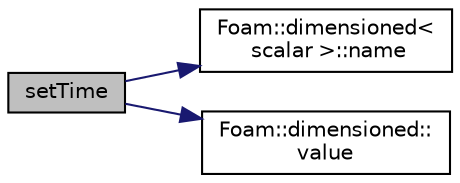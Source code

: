digraph "setTime"
{
  bgcolor="transparent";
  edge [fontname="Helvetica",fontsize="10",labelfontname="Helvetica",labelfontsize="10"];
  node [fontname="Helvetica",fontsize="10",shape=record];
  rankdir="LR";
  Node26534 [label="setTime",height=0.2,width=0.4,color="black", fillcolor="grey75", style="filled", fontcolor="black"];
  Node26534 -> Node26535 [color="midnightblue",fontsize="10",style="solid",fontname="Helvetica"];
  Node26535 [label="Foam::dimensioned\<\l scalar \>::name",height=0.2,width=0.4,color="black",URL="$a27473.html#ade4113569ef0db70665fded275a5e38e",tooltip="Return const reference to name. "];
  Node26534 -> Node26536 [color="midnightblue",fontsize="10",style="solid",fontname="Helvetica"];
  Node26536 [label="Foam::dimensioned::\lvalue",height=0.2,width=0.4,color="black",URL="$a27473.html#a7948200a26c85fc3a83ffa510a91d668",tooltip="Return const reference to value. "];
}
